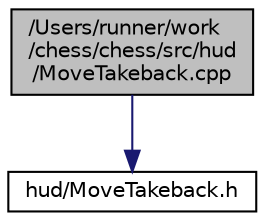 digraph "/Users/runner/work/chess/chess/src/hud/MoveTakeback.cpp"
{
 // LATEX_PDF_SIZE
  bgcolor="transparent";
  edge [fontname="Helvetica",fontsize="10",labelfontname="Helvetica",labelfontsize="10"];
  node [fontname="Helvetica",fontsize="10",shape=record];
  Node1 [label="/Users/runner/work\l/chess/chess/src/hud\l/MoveTakeback.cpp",height=0.2,width=0.4,color="black", fillcolor="grey75", style="filled", fontcolor="black",tooltip=" "];
  Node1 -> Node2 [color="midnightblue",fontsize="10",style="solid",fontname="Helvetica"];
  Node2 [label="hud/MoveTakeback.h",height=0.2,width=0.4,color="black",URL="$df/dc0/MoveTakeback_8h.html",tooltip=" "];
}
